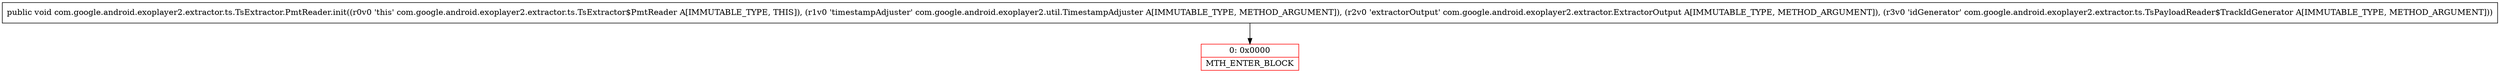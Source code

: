digraph "CFG forcom.google.android.exoplayer2.extractor.ts.TsExtractor.PmtReader.init(Lcom\/google\/android\/exoplayer2\/util\/TimestampAdjuster;Lcom\/google\/android\/exoplayer2\/extractor\/ExtractorOutput;Lcom\/google\/android\/exoplayer2\/extractor\/ts\/TsPayloadReader$TrackIdGenerator;)V" {
subgraph cluster_Region_1773757984 {
label = "R(0)";
node [shape=record,color=blue];
}
Node_0 [shape=record,color=red,label="{0\:\ 0x0000|MTH_ENTER_BLOCK\l}"];
MethodNode[shape=record,label="{public void com.google.android.exoplayer2.extractor.ts.TsExtractor.PmtReader.init((r0v0 'this' com.google.android.exoplayer2.extractor.ts.TsExtractor$PmtReader A[IMMUTABLE_TYPE, THIS]), (r1v0 'timestampAdjuster' com.google.android.exoplayer2.util.TimestampAdjuster A[IMMUTABLE_TYPE, METHOD_ARGUMENT]), (r2v0 'extractorOutput' com.google.android.exoplayer2.extractor.ExtractorOutput A[IMMUTABLE_TYPE, METHOD_ARGUMENT]), (r3v0 'idGenerator' com.google.android.exoplayer2.extractor.ts.TsPayloadReader$TrackIdGenerator A[IMMUTABLE_TYPE, METHOD_ARGUMENT])) }"];
MethodNode -> Node_0;
}

